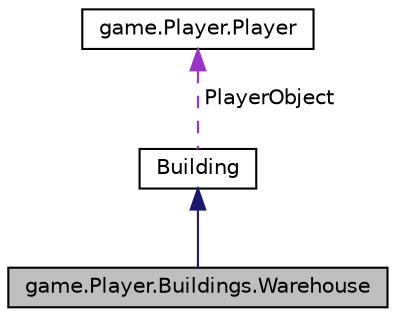 digraph "game.Player.Buildings.Warehouse"
{
 // LATEX_PDF_SIZE
  edge [fontname="Helvetica",fontsize="10",labelfontname="Helvetica",labelfontsize="10"];
  node [fontname="Helvetica",fontsize="10",shape=record];
  Node1 [label="game.Player.Buildings.Warehouse",height=0.2,width=0.4,color="black", fillcolor="grey75", style="filled", fontcolor="black",tooltip="Класс Warehouse служит для склада ресурсов. Его постройка и улучшения увеличивают вместимость ресурсо..."];
  Node2 -> Node1 [dir="back",color="midnightblue",fontsize="10",style="solid"];
  Node2 [label="Building",height=0.2,width=0.4,color="black", fillcolor="white", style="filled",URL="$classgame_1_1_player_1_1_building.html",tooltip="Класс Building даёт возможность строительства игроку. Так же предоставляет возможность улучшать здани..."];
  Node3 -> Node2 [dir="back",color="darkorchid3",fontsize="10",style="dashed",label=" PlayerObject" ];
  Node3 [label="game.Player.Player",height=0.2,width=0.4,color="black", fillcolor="white", style="filled",URL="$classgame_1_1_player_1_1_player.html",tooltip="Класс Player хранит в себе информация о ресурсах. В хранение входит: кол-во каждого ресурса,..."];
}
